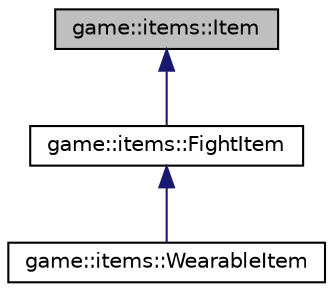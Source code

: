digraph "game::items::Item"
{
 // LATEX_PDF_SIZE
  edge [fontname="Helvetica",fontsize="10",labelfontname="Helvetica",labelfontsize="10"];
  node [fontname="Helvetica",fontsize="10",shape=record];
  Node1 [label="game::items::Item",height=0.2,width=0.4,color="black", fillcolor="grey75", style="filled", fontcolor="black",tooltip=" "];
  Node1 -> Node2 [dir="back",color="midnightblue",fontsize="10",style="solid",fontname="Helvetica"];
  Node2 [label="game::items::FightItem",height=0.2,width=0.4,color="black", fillcolor="white", style="filled",URL="$classgame_1_1items_1_1_fight_item.html",tooltip=" "];
  Node2 -> Node3 [dir="back",color="midnightblue",fontsize="10",style="solid",fontname="Helvetica"];
  Node3 [label="game::items::WearableItem",height=0.2,width=0.4,color="black", fillcolor="white", style="filled",URL="$classgame_1_1items_1_1_wearable_item.html",tooltip=" "];
}
